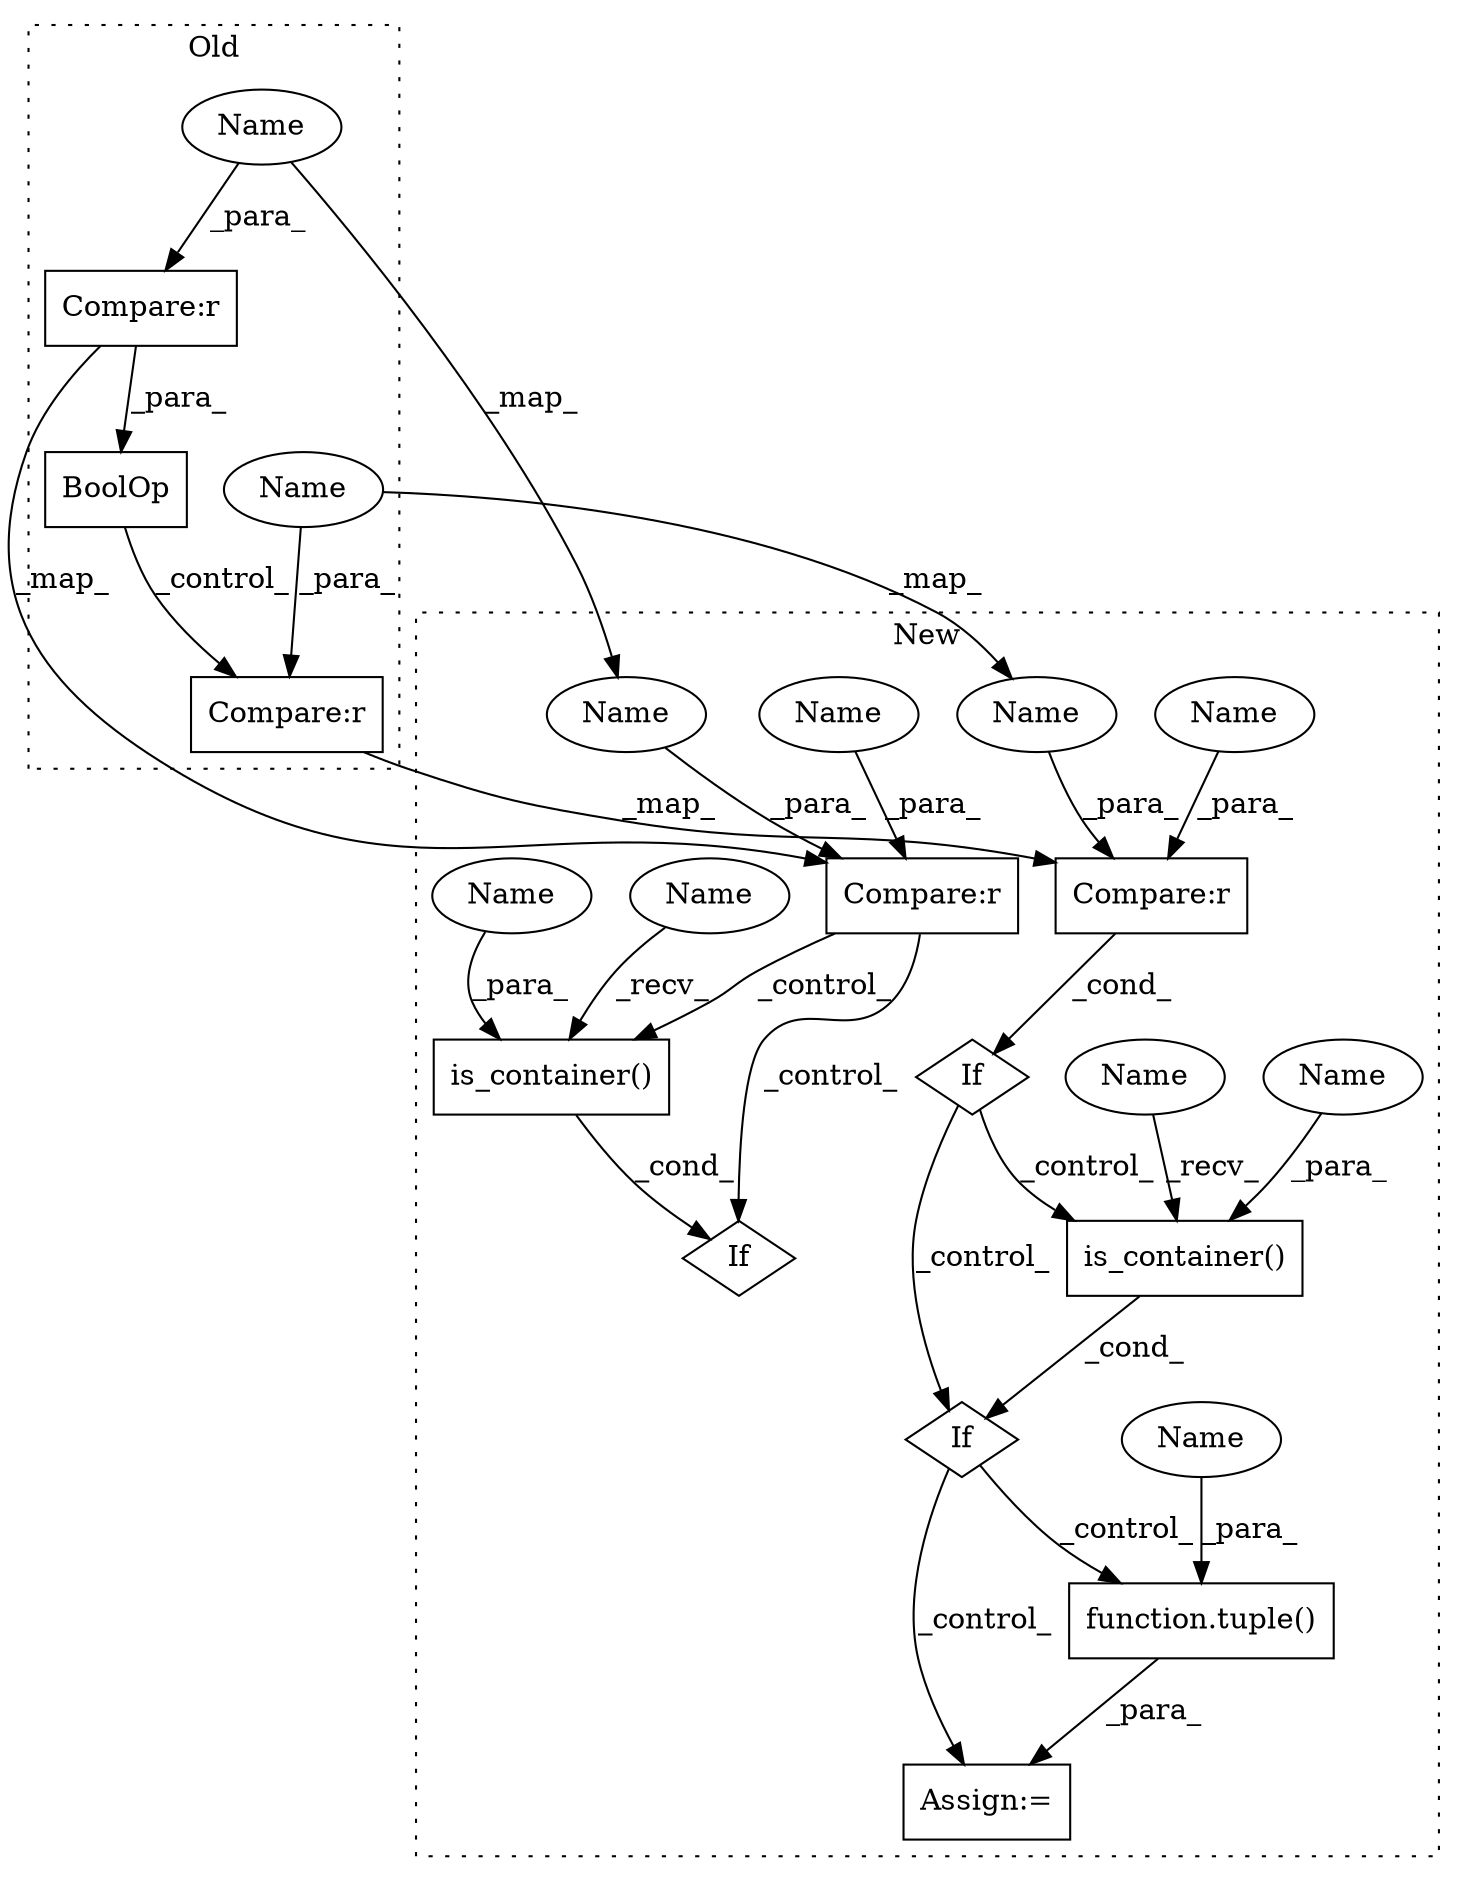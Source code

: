 digraph G {
subgraph cluster0 {
1 [label="BoolOp" a="72" s="3019" l="50" shape="box"];
5 [label="Compare:r" a="40" s="3100" l="29" shape="box"];
8 [label="Compare:r" a="40" s="3019" l="17" shape="box"];
13 [label="Name" a="87" s="3032" l="4" shape="ellipse"];
14 [label="Name" a="87" s="3125" l="4" shape="ellipse"];
label = "Old";
style="dotted";
}
subgraph cluster1 {
2 [label="is_container()" a="75" s="4000,4035" l="18,1" shape="box"];
3 [label="If" a="96" s="3997" l="3" shape="diamond"];
4 [label="Compare:r" a="40" s="3958" l="29" shape="box"];
6 [label="If" a="96" s="3955" l="3" shape="diamond"];
7 [label="Compare:r" a="40" s="3794" l="17" shape="box"];
9 [label="function.tuple()" a="75" s="4070,4093" l="6,1" shape="box"];
10 [label="is_container()" a="75" s="3824,3847" l="18,1" shape="box"];
11 [label="If" a="96" s="3821" l="3" shape="diamond"];
12 [label="Assign:=" a="68" s="4067" l="3" shape="box"];
15 [label="Name" a="87" s="4076" l="17" shape="ellipse"];
16 [label="Name" a="87" s="4018" l="17" shape="ellipse"];
17 [label="Name" a="87" s="3958" l="17" shape="ellipse"];
18 [label="Name" a="87" s="4000" l="4" shape="ellipse"];
19 [label="Name" a="87" s="3824" l="4" shape="ellipse"];
20 [label="Name" a="87" s="3983" l="4" shape="ellipse"];
21 [label="Name" a="87" s="3807" l="4" shape="ellipse"];
22 [label="Name" a="87" s="3794" l="5" shape="ellipse"];
23 [label="Name" a="87" s="3842" l="5" shape="ellipse"];
label = "New";
style="dotted";
}
1 -> 5 [label="_control_"];
2 -> 3 [label="_cond_"];
3 -> 12 [label="_control_"];
3 -> 9 [label="_control_"];
4 -> 6 [label="_cond_"];
5 -> 4 [label="_map_"];
6 -> 3 [label="_control_"];
6 -> 2 [label="_control_"];
7 -> 11 [label="_control_"];
7 -> 10 [label="_control_"];
8 -> 1 [label="_para_"];
8 -> 7 [label="_map_"];
9 -> 12 [label="_para_"];
10 -> 11 [label="_cond_"];
13 -> 21 [label="_map_"];
13 -> 8 [label="_para_"];
14 -> 5 [label="_para_"];
14 -> 20 [label="_map_"];
15 -> 9 [label="_para_"];
16 -> 2 [label="_para_"];
17 -> 4 [label="_para_"];
18 -> 2 [label="_recv_"];
19 -> 10 [label="_recv_"];
20 -> 4 [label="_para_"];
21 -> 7 [label="_para_"];
22 -> 7 [label="_para_"];
23 -> 10 [label="_para_"];
}